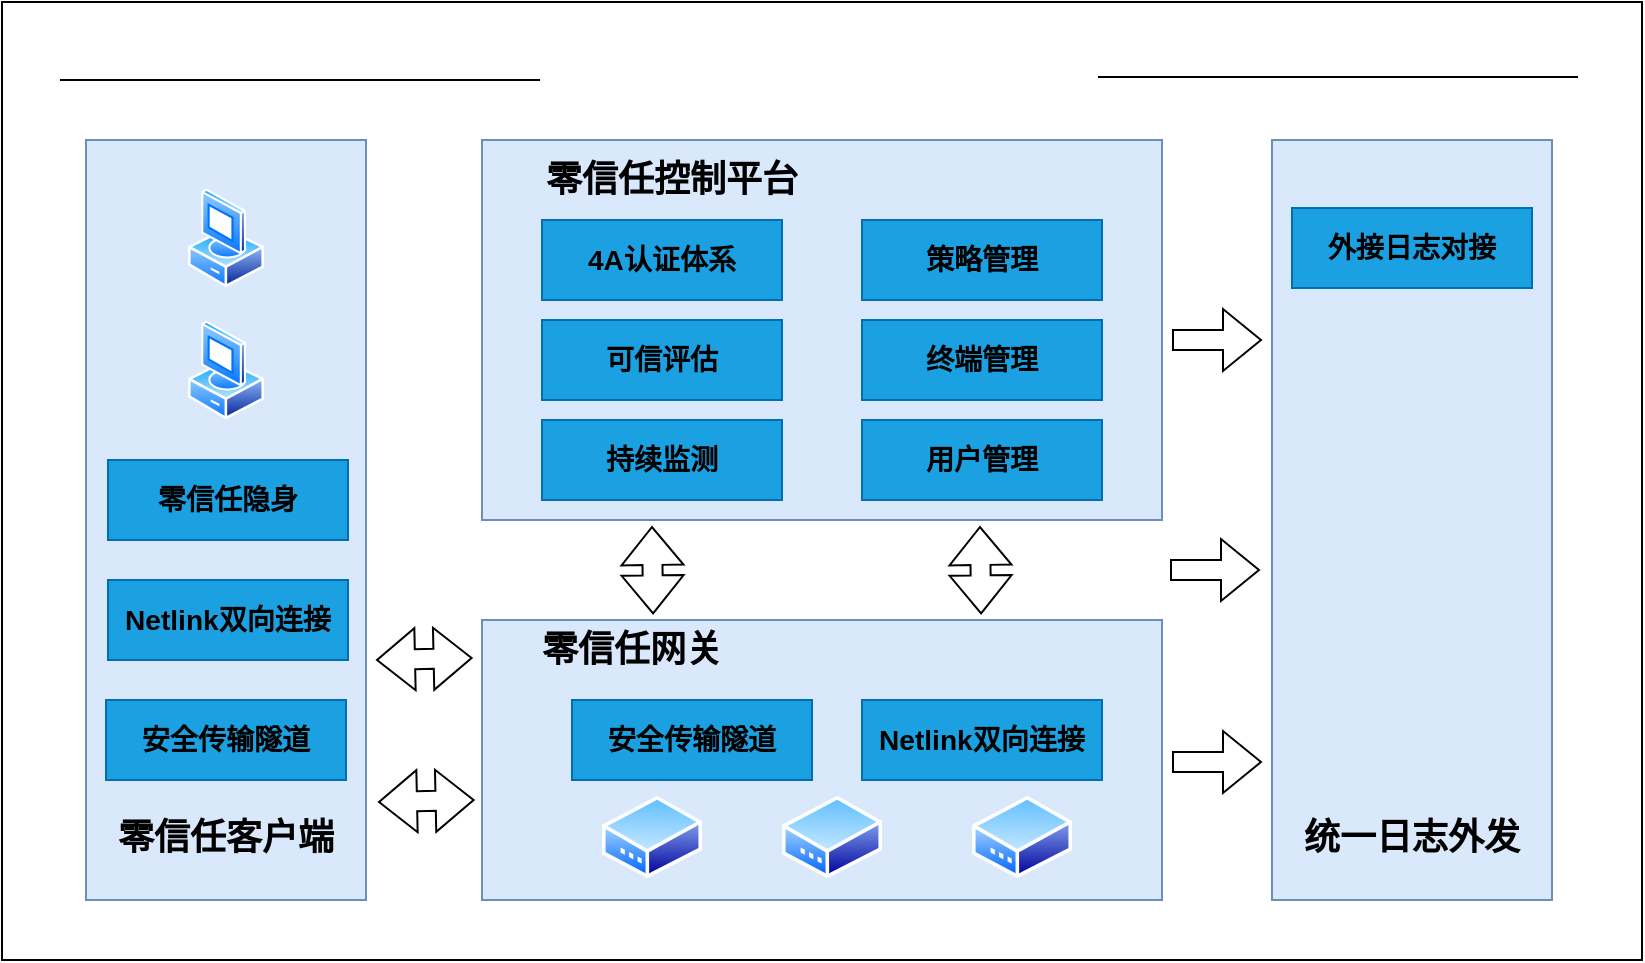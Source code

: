<mxfile version="24.6.4" type="github">
  <diagram name="第 1 页" id="UgYprfsCHXyhRw42ALS6">
    <mxGraphModel dx="1050" dy="557" grid="1" gridSize="10" guides="1" tooltips="1" connect="1" arrows="1" fold="1" page="1" pageScale="1" pageWidth="827" pageHeight="1169" math="0" shadow="0">
      <root>
        <mxCell id="0" />
        <mxCell id="1" parent="0" />
        <mxCell id="Fkq1C80HDPR4oawkZcrF-42" value="" style="rounded=0;whiteSpace=wrap;html=1;" vertex="1" parent="1">
          <mxGeometry x="10" y="161" width="820" height="479" as="geometry" />
        </mxCell>
        <mxCell id="Fkq1C80HDPR4oawkZcrF-2" value="" style="endArrow=none;html=1;rounded=0;" edge="1" parent="1">
          <mxGeometry width="50" height="50" relative="1" as="geometry">
            <mxPoint x="39" y="200" as="sourcePoint" />
            <mxPoint x="279" y="200" as="targetPoint" />
          </mxGeometry>
        </mxCell>
        <mxCell id="Fkq1C80HDPR4oawkZcrF-3" value="&lt;h2&gt;专用零信任产品系统架构&lt;/h2&gt;" style="text;html=1;align=center;verticalAlign=middle;whiteSpace=wrap;rounded=0;fontColor=#FFFFFF;" vertex="1" parent="1">
          <mxGeometry x="295" y="184" width="250" height="30" as="geometry" />
        </mxCell>
        <mxCell id="Fkq1C80HDPR4oawkZcrF-4" value="" style="endArrow=none;html=1;rounded=0;" edge="1" parent="1">
          <mxGeometry width="50" height="50" relative="1" as="geometry">
            <mxPoint x="558" y="198.5" as="sourcePoint" />
            <mxPoint x="798" y="198.5" as="targetPoint" />
          </mxGeometry>
        </mxCell>
        <mxCell id="Fkq1C80HDPR4oawkZcrF-5" value="" style="rounded=0;whiteSpace=wrap;html=1;fillColor=#dae8fc;strokeColor=#6c8ebf;" vertex="1" parent="1">
          <mxGeometry x="52" y="230" width="140" height="380" as="geometry" />
        </mxCell>
        <mxCell id="Fkq1C80HDPR4oawkZcrF-6" value="" style="image;aspect=fixed;perimeter=ellipsePerimeter;html=1;align=center;shadow=0;dashed=0;spacingTop=3;image=img/lib/active_directory/vista_client.svg;" vertex="1" parent="1">
          <mxGeometry x="103" y="254" width="38" height="50" as="geometry" />
        </mxCell>
        <mxCell id="Fkq1C80HDPR4oawkZcrF-7" value="" style="image;aspect=fixed;perimeter=ellipsePerimeter;html=1;align=center;shadow=0;dashed=0;spacingTop=3;image=img/lib/active_directory/vista_client.svg;" vertex="1" parent="1">
          <mxGeometry x="103" y="320" width="38" height="50" as="geometry" />
        </mxCell>
        <mxCell id="Fkq1C80HDPR4oawkZcrF-8" value="&lt;h2&gt;零信任客户端&lt;/h2&gt;" style="text;html=1;align=center;verticalAlign=middle;whiteSpace=wrap;rounded=0;" vertex="1" parent="1">
          <mxGeometry x="67" y="563.5" width="110" height="30" as="geometry" />
        </mxCell>
        <mxCell id="Fkq1C80HDPR4oawkZcrF-9" value="&lt;h3&gt;零信任隐身&lt;/h3&gt;" style="rounded=0;whiteSpace=wrap;html=1;fillColor=#1ba1e2;fontColor=#000000;strokeColor=#006EAF;" vertex="1" parent="1">
          <mxGeometry x="63" y="390" width="120" height="40" as="geometry" />
        </mxCell>
        <mxCell id="Fkq1C80HDPR4oawkZcrF-10" value="&lt;h3&gt;Netlink双向连接&lt;/h3&gt;" style="rounded=0;whiteSpace=wrap;html=1;fillColor=#1ba1e2;fontColor=#000000;strokeColor=#006EAF;" vertex="1" parent="1">
          <mxGeometry x="63" y="450" width="120" height="40" as="geometry" />
        </mxCell>
        <mxCell id="Fkq1C80HDPR4oawkZcrF-11" value="&lt;h3&gt;安全传输隧道&lt;/h3&gt;" style="rounded=0;whiteSpace=wrap;html=1;fillColor=#1ba1e2;fontColor=#000000;strokeColor=#006EAF;" vertex="1" parent="1">
          <mxGeometry x="62" y="510" width="120" height="40" as="geometry" />
        </mxCell>
        <mxCell id="Fkq1C80HDPR4oawkZcrF-12" value="" style="rounded=0;whiteSpace=wrap;html=1;fillColor=#dae8fc;strokeColor=#6c8ebf;" vertex="1" parent="1">
          <mxGeometry x="250" y="470" width="340" height="140" as="geometry" />
        </mxCell>
        <mxCell id="Fkq1C80HDPR4oawkZcrF-14" value="&lt;h2&gt;零信任网关&lt;/h2&gt;" style="text;html=1;align=center;verticalAlign=middle;whiteSpace=wrap;rounded=0;" vertex="1" parent="1">
          <mxGeometry x="270" y="470" width="110" height="30" as="geometry" />
        </mxCell>
        <mxCell id="Fkq1C80HDPR4oawkZcrF-15" value="&lt;h3&gt;安全传输隧道&lt;/h3&gt;" style="rounded=0;whiteSpace=wrap;html=1;fillColor=#1ba1e2;fontColor=#000000;strokeColor=#006EAF;" vertex="1" parent="1">
          <mxGeometry x="295" y="510" width="120" height="40" as="geometry" />
        </mxCell>
        <mxCell id="Fkq1C80HDPR4oawkZcrF-16" value="&lt;h3&gt;Netlink双向连接&lt;/h3&gt;" style="rounded=0;whiteSpace=wrap;html=1;fillColor=#1ba1e2;fontColor=#000000;strokeColor=#006EAF;" vertex="1" parent="1">
          <mxGeometry x="440" y="510" width="120" height="40" as="geometry" />
        </mxCell>
        <mxCell id="Fkq1C80HDPR4oawkZcrF-17" value="" style="image;aspect=fixed;perimeter=ellipsePerimeter;html=1;align=center;shadow=0;dashed=0;spacingTop=3;image=img/lib/active_directory/modem.svg;" vertex="1" parent="1">
          <mxGeometry x="310" y="557.75" width="50" height="41.5" as="geometry" />
        </mxCell>
        <mxCell id="Fkq1C80HDPR4oawkZcrF-18" value="" style="image;aspect=fixed;perimeter=ellipsePerimeter;html=1;align=center;shadow=0;dashed=0;spacingTop=3;image=img/lib/active_directory/modem.svg;" vertex="1" parent="1">
          <mxGeometry x="400" y="557.75" width="50" height="41.5" as="geometry" />
        </mxCell>
        <mxCell id="Fkq1C80HDPR4oawkZcrF-19" value="" style="image;aspect=fixed;perimeter=ellipsePerimeter;html=1;align=center;shadow=0;dashed=0;spacingTop=3;image=img/lib/active_directory/modem.svg;" vertex="1" parent="1">
          <mxGeometry x="495" y="557.75" width="50" height="41.5" as="geometry" />
        </mxCell>
        <mxCell id="Fkq1C80HDPR4oawkZcrF-20" value="" style="rounded=0;whiteSpace=wrap;html=1;fillColor=#dae8fc;strokeColor=#6c8ebf;" vertex="1" parent="1">
          <mxGeometry x="250" y="230" width="340" height="190" as="geometry" />
        </mxCell>
        <mxCell id="Fkq1C80HDPR4oawkZcrF-21" value="&lt;h2&gt;零信任控制平台&lt;/h2&gt;" style="text;html=1;align=center;verticalAlign=middle;whiteSpace=wrap;rounded=0;" vertex="1" parent="1">
          <mxGeometry x="270" y="235" width="150" height="30" as="geometry" />
        </mxCell>
        <mxCell id="Fkq1C80HDPR4oawkZcrF-22" value="&lt;h3&gt;4A认证体系&lt;/h3&gt;" style="rounded=0;whiteSpace=wrap;html=1;fillColor=#1ba1e2;fontColor=#000000;strokeColor=#006EAF;" vertex="1" parent="1">
          <mxGeometry x="280" y="270" width="120" height="40" as="geometry" />
        </mxCell>
        <mxCell id="Fkq1C80HDPR4oawkZcrF-23" value="&lt;h3&gt;可信评估&lt;/h3&gt;" style="rounded=0;whiteSpace=wrap;html=1;fillColor=#1ba1e2;fontColor=#000000;strokeColor=#006EAF;" vertex="1" parent="1">
          <mxGeometry x="280" y="320" width="120" height="40" as="geometry" />
        </mxCell>
        <mxCell id="Fkq1C80HDPR4oawkZcrF-24" value="&lt;h3&gt;持续监测&lt;/h3&gt;" style="rounded=0;whiteSpace=wrap;html=1;fillColor=#1ba1e2;fontColor=#000000;strokeColor=#006EAF;" vertex="1" parent="1">
          <mxGeometry x="280" y="370" width="120" height="40" as="geometry" />
        </mxCell>
        <mxCell id="Fkq1C80HDPR4oawkZcrF-26" value="&lt;h3&gt;策略管理&lt;/h3&gt;" style="rounded=0;whiteSpace=wrap;html=1;fillColor=#1ba1e2;fontColor=#000000;strokeColor=#006EAF;" vertex="1" parent="1">
          <mxGeometry x="440" y="270" width="120" height="40" as="geometry" />
        </mxCell>
        <mxCell id="Fkq1C80HDPR4oawkZcrF-27" value="&lt;h3&gt;终端管理&lt;/h3&gt;" style="rounded=0;whiteSpace=wrap;html=1;fillColor=#1ba1e2;fontColor=#000000;strokeColor=#006EAF;" vertex="1" parent="1">
          <mxGeometry x="440" y="320" width="120" height="40" as="geometry" />
        </mxCell>
        <mxCell id="Fkq1C80HDPR4oawkZcrF-28" value="&lt;h3&gt;用户管理&lt;/h3&gt;" style="rounded=0;whiteSpace=wrap;html=1;fillColor=#1ba1e2;fontColor=#000000;strokeColor=#006EAF;" vertex="1" parent="1">
          <mxGeometry x="440" y="370" width="120" height="40" as="geometry" />
        </mxCell>
        <mxCell id="Fkq1C80HDPR4oawkZcrF-30" value="" style="rounded=0;whiteSpace=wrap;html=1;fillColor=#dae8fc;strokeColor=#6c8ebf;" vertex="1" parent="1">
          <mxGeometry x="645" y="230" width="140" height="380" as="geometry" />
        </mxCell>
        <mxCell id="Fkq1C80HDPR4oawkZcrF-31" value="&lt;h2&gt;统一日志外发&lt;/h2&gt;" style="text;html=1;align=center;verticalAlign=middle;whiteSpace=wrap;rounded=0;" vertex="1" parent="1">
          <mxGeometry x="660" y="563.5" width="110" height="30" as="geometry" />
        </mxCell>
        <mxCell id="Fkq1C80HDPR4oawkZcrF-32" value="&lt;h3&gt;外接日志对接&lt;/h3&gt;" style="rounded=0;whiteSpace=wrap;html=1;fillColor=#1ba1e2;fontColor=#000000;strokeColor=#006EAF;" vertex="1" parent="1">
          <mxGeometry x="655" y="264" width="120" height="40" as="geometry" />
        </mxCell>
        <mxCell id="Fkq1C80HDPR4oawkZcrF-35" value="" style="shape=flexArrow;endArrow=classic;startArrow=classic;html=1;rounded=0;entryX=-0.005;entryY=0.207;entryDx=0;entryDy=0;entryPerimeter=0;" edge="1" parent="1">
          <mxGeometry width="100" height="100" relative="1" as="geometry">
            <mxPoint x="197" y="490" as="sourcePoint" />
            <mxPoint x="245.3" y="488.98" as="targetPoint" />
          </mxGeometry>
        </mxCell>
        <mxCell id="Fkq1C80HDPR4oawkZcrF-36" value="" style="shape=flexArrow;endArrow=classic;startArrow=classic;html=1;rounded=0;entryX=-0.005;entryY=0.207;entryDx=0;entryDy=0;entryPerimeter=0;" edge="1" parent="1">
          <mxGeometry width="100" height="100" relative="1" as="geometry">
            <mxPoint x="198" y="561" as="sourcePoint" />
            <mxPoint x="246.3" y="559.98" as="targetPoint" />
          </mxGeometry>
        </mxCell>
        <mxCell id="Fkq1C80HDPR4oawkZcrF-37" value="" style="shape=flexArrow;endArrow=classic;startArrow=classic;html=1;rounded=0;entryX=0.25;entryY=1;entryDx=0;entryDy=0;exitX=0.596;exitY=-0.193;exitDx=0;exitDy=0;exitPerimeter=0;" edge="1" parent="1">
          <mxGeometry width="100" height="100" relative="1" as="geometry">
            <mxPoint x="335.56" y="467.21" as="sourcePoint" />
            <mxPoint x="335" y="423" as="targetPoint" />
          </mxGeometry>
        </mxCell>
        <mxCell id="Fkq1C80HDPR4oawkZcrF-38" value="" style="shape=flexArrow;endArrow=classic;startArrow=classic;html=1;rounded=0;entryX=0.25;entryY=1;entryDx=0;entryDy=0;exitX=0.596;exitY=-0.193;exitDx=0;exitDy=0;exitPerimeter=0;" edge="1" parent="1">
          <mxGeometry width="100" height="100" relative="1" as="geometry">
            <mxPoint x="499.56" y="467.21" as="sourcePoint" />
            <mxPoint x="499" y="423" as="targetPoint" />
          </mxGeometry>
        </mxCell>
        <mxCell id="Fkq1C80HDPR4oawkZcrF-39" value="" style="shape=flexArrow;endArrow=classic;html=1;rounded=0;" edge="1" parent="1">
          <mxGeometry width="50" height="50" relative="1" as="geometry">
            <mxPoint x="595" y="330" as="sourcePoint" />
            <mxPoint x="640" y="330" as="targetPoint" />
          </mxGeometry>
        </mxCell>
        <mxCell id="Fkq1C80HDPR4oawkZcrF-40" value="" style="shape=flexArrow;endArrow=classic;html=1;rounded=0;" edge="1" parent="1">
          <mxGeometry width="50" height="50" relative="1" as="geometry">
            <mxPoint x="594" y="445" as="sourcePoint" />
            <mxPoint x="639" y="445" as="targetPoint" />
          </mxGeometry>
        </mxCell>
        <mxCell id="Fkq1C80HDPR4oawkZcrF-41" value="" style="shape=flexArrow;endArrow=classic;html=1;rounded=0;" edge="1" parent="1">
          <mxGeometry width="50" height="50" relative="1" as="geometry">
            <mxPoint x="595" y="541" as="sourcePoint" />
            <mxPoint x="640" y="541" as="targetPoint" />
          </mxGeometry>
        </mxCell>
      </root>
    </mxGraphModel>
  </diagram>
</mxfile>

